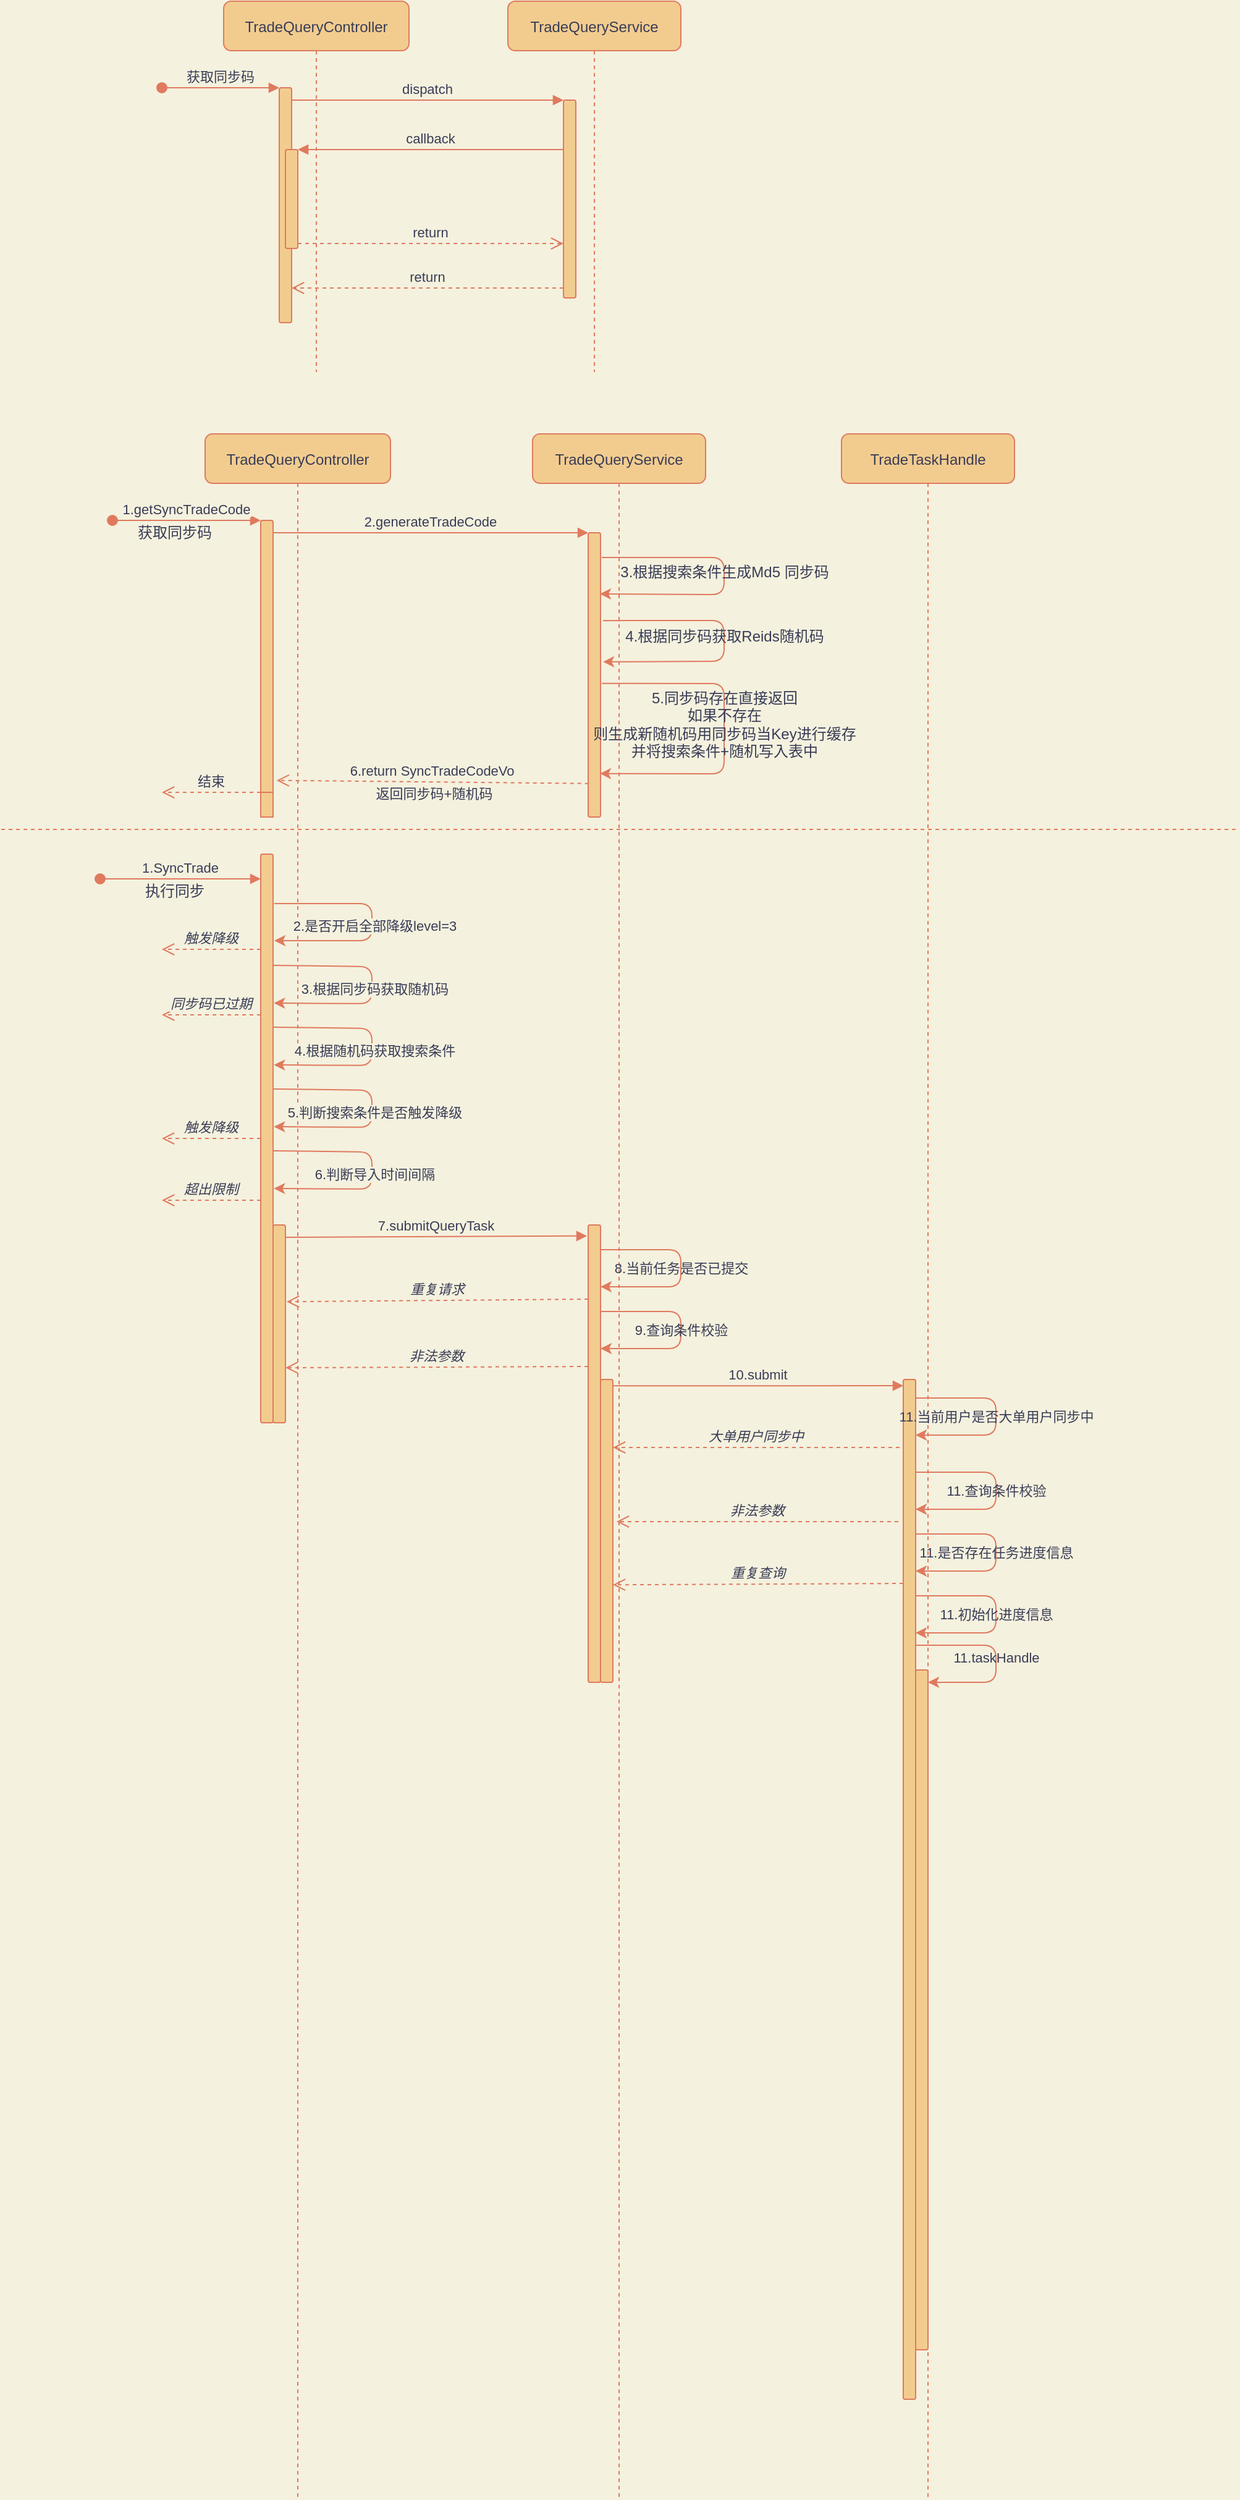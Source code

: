 <mxfile version="14.9.3" type="github">
  <diagram id="kgpKYQtTHZ0yAKxKKP6v" name="Page-1">
    <mxGraphModel dx="2046" dy="531" grid="1" gridSize="10" guides="1" tooltips="1" connect="1" arrows="1" fold="1" page="1" pageScale="1" pageWidth="1100" pageHeight="850" background="#F4F1DE" math="0" shadow="0">
      <root>
        <mxCell id="0" />
        <mxCell id="1" parent="0" />
        <mxCell id="3nuBFxr9cyL0pnOWT2aG-1" value="TradeQueryController" style="shape=umlLifeline;perimeter=lifelinePerimeter;container=1;collapsible=0;recursiveResize=0;shadow=0;strokeWidth=1;rounded=1;fillColor=#F2CC8F;strokeColor=#E07A5F;fontColor=#393C56;" parent="1" vertex="1">
          <mxGeometry x="70" y="80" width="150" height="300" as="geometry" />
        </mxCell>
        <mxCell id="3nuBFxr9cyL0pnOWT2aG-2" value="" style="points=[];perimeter=orthogonalPerimeter;shadow=0;strokeWidth=1;rounded=1;fillColor=#F2CC8F;strokeColor=#E07A5F;fontColor=#393C56;" parent="3nuBFxr9cyL0pnOWT2aG-1" vertex="1">
          <mxGeometry x="45" y="70" width="10" height="190" as="geometry" />
        </mxCell>
        <mxCell id="3nuBFxr9cyL0pnOWT2aG-3" value="获取同步码" style="verticalAlign=bottom;startArrow=oval;endArrow=block;startSize=8;shadow=0;strokeWidth=1;labelBackgroundColor=#F4F1DE;strokeColor=#E07A5F;fontColor=#393C56;" parent="3nuBFxr9cyL0pnOWT2aG-1" target="3nuBFxr9cyL0pnOWT2aG-2" edge="1">
          <mxGeometry relative="1" as="geometry">
            <mxPoint x="-50" y="70" as="sourcePoint" />
          </mxGeometry>
        </mxCell>
        <mxCell id="3nuBFxr9cyL0pnOWT2aG-4" value="" style="points=[];perimeter=orthogonalPerimeter;shadow=0;strokeWidth=1;rounded=1;fillColor=#F2CC8F;strokeColor=#E07A5F;fontColor=#393C56;" parent="3nuBFxr9cyL0pnOWT2aG-1" vertex="1">
          <mxGeometry x="50" y="120" width="10" height="80" as="geometry" />
        </mxCell>
        <mxCell id="3nuBFxr9cyL0pnOWT2aG-5" value="TradeQueryService" style="shape=umlLifeline;perimeter=lifelinePerimeter;container=1;collapsible=0;recursiveResize=0;shadow=0;strokeWidth=1;rounded=1;fillColor=#F2CC8F;strokeColor=#E07A5F;fontColor=#393C56;" parent="1" vertex="1">
          <mxGeometry x="300" y="80" width="140" height="300" as="geometry" />
        </mxCell>
        <mxCell id="3nuBFxr9cyL0pnOWT2aG-6" value="" style="points=[];perimeter=orthogonalPerimeter;shadow=0;strokeWidth=1;rounded=1;fillColor=#F2CC8F;strokeColor=#E07A5F;fontColor=#393C56;" parent="3nuBFxr9cyL0pnOWT2aG-5" vertex="1">
          <mxGeometry x="45" y="80" width="10" height="160" as="geometry" />
        </mxCell>
        <mxCell id="3nuBFxr9cyL0pnOWT2aG-7" value="return" style="verticalAlign=bottom;endArrow=open;dashed=1;endSize=8;exitX=0;exitY=0.95;shadow=0;strokeWidth=1;labelBackgroundColor=#F4F1DE;strokeColor=#E07A5F;fontColor=#393C56;" parent="1" source="3nuBFxr9cyL0pnOWT2aG-6" target="3nuBFxr9cyL0pnOWT2aG-2" edge="1">
          <mxGeometry relative="1" as="geometry">
            <mxPoint x="275" y="236" as="targetPoint" />
          </mxGeometry>
        </mxCell>
        <mxCell id="3nuBFxr9cyL0pnOWT2aG-8" value="dispatch" style="verticalAlign=bottom;endArrow=block;entryX=0;entryY=0;shadow=0;strokeWidth=1;labelBackgroundColor=#F4F1DE;strokeColor=#E07A5F;fontColor=#393C56;" parent="1" source="3nuBFxr9cyL0pnOWT2aG-2" target="3nuBFxr9cyL0pnOWT2aG-6" edge="1">
          <mxGeometry relative="1" as="geometry">
            <mxPoint x="275" y="160" as="sourcePoint" />
          </mxGeometry>
        </mxCell>
        <mxCell id="3nuBFxr9cyL0pnOWT2aG-9" value="callback" style="verticalAlign=bottom;endArrow=block;entryX=1;entryY=0;shadow=0;strokeWidth=1;labelBackgroundColor=#F4F1DE;strokeColor=#E07A5F;fontColor=#393C56;" parent="1" source="3nuBFxr9cyL0pnOWT2aG-6" target="3nuBFxr9cyL0pnOWT2aG-4" edge="1">
          <mxGeometry relative="1" as="geometry">
            <mxPoint x="240" y="200" as="sourcePoint" />
          </mxGeometry>
        </mxCell>
        <mxCell id="3nuBFxr9cyL0pnOWT2aG-10" value="return" style="verticalAlign=bottom;endArrow=open;dashed=1;endSize=8;exitX=1;exitY=0.95;shadow=0;strokeWidth=1;labelBackgroundColor=#F4F1DE;strokeColor=#E07A5F;fontColor=#393C56;" parent="1" source="3nuBFxr9cyL0pnOWT2aG-4" target="3nuBFxr9cyL0pnOWT2aG-6" edge="1">
          <mxGeometry relative="1" as="geometry">
            <mxPoint x="240" y="257" as="targetPoint" />
          </mxGeometry>
        </mxCell>
        <mxCell id="RdxSyApWsiTOnNlZj5HY-6" value="TradeQueryController" style="shape=umlLifeline;perimeter=lifelinePerimeter;container=1;collapsible=0;recursiveResize=0;shadow=0;strokeWidth=1;rounded=1;fillColor=#F2CC8F;strokeColor=#E07A5F;fontColor=#393C56;" vertex="1" parent="1">
          <mxGeometry x="55" y="430" width="150" height="1670" as="geometry" />
        </mxCell>
        <mxCell id="RdxSyApWsiTOnNlZj5HY-7" value="" style="points=[];perimeter=orthogonalPerimeter;shadow=0;strokeWidth=1;rounded=1;fillColor=#F2CC8F;strokeColor=#E07A5F;fontColor=#393C56;" vertex="1" parent="RdxSyApWsiTOnNlZj5HY-6">
          <mxGeometry x="45" y="70" width="10" height="235" as="geometry" />
        </mxCell>
        <mxCell id="RdxSyApWsiTOnNlZj5HY-8" value="1.getSyncTradeCode" style="verticalAlign=bottom;startArrow=oval;endArrow=block;startSize=8;shadow=0;strokeWidth=1;labelBackgroundColor=#F4F1DE;strokeColor=#E07A5F;fontColor=#393C56;" edge="1" parent="RdxSyApWsiTOnNlZj5HY-6" target="RdxSyApWsiTOnNlZj5HY-7">
          <mxGeometry relative="1" as="geometry">
            <mxPoint x="-75" y="70" as="sourcePoint" />
          </mxGeometry>
        </mxCell>
        <mxCell id="RdxSyApWsiTOnNlZj5HY-10" value="TradeQueryService" style="shape=umlLifeline;perimeter=lifelinePerimeter;container=1;collapsible=0;recursiveResize=0;shadow=0;strokeWidth=1;rounded=1;fillColor=#F2CC8F;strokeColor=#E07A5F;fontColor=#393C56;" vertex="1" parent="1">
          <mxGeometry x="320" y="430" width="140" height="1670" as="geometry" />
        </mxCell>
        <mxCell id="RdxSyApWsiTOnNlZj5HY-11" value="" style="points=[];perimeter=orthogonalPerimeter;shadow=0;strokeWidth=1;rounded=1;fillColor=#F2CC8F;strokeColor=#E07A5F;fontColor=#393C56;" vertex="1" parent="RdxSyApWsiTOnNlZj5HY-10">
          <mxGeometry x="45" y="80" width="10" height="230" as="geometry" />
        </mxCell>
        <mxCell id="RdxSyApWsiTOnNlZj5HY-32" value="" style="endArrow=classic;html=1;entryX=0.95;entryY=0.215;entryDx=0;entryDy=0;entryPerimeter=0;labelBackgroundColor=#F4F1DE;strokeColor=#E07A5F;fontColor=#393C56;" edge="1" parent="RdxSyApWsiTOnNlZj5HY-10" target="RdxSyApWsiTOnNlZj5HY-11">
          <mxGeometry width="50" height="50" relative="1" as="geometry">
            <mxPoint x="56" y="100" as="sourcePoint" />
            <mxPoint x="105" y="100" as="targetPoint" />
            <Array as="points">
              <mxPoint x="155" y="100" />
              <mxPoint x="155" y="130" />
            </Array>
          </mxGeometry>
        </mxCell>
        <mxCell id="RdxSyApWsiTOnNlZj5HY-33" value="&lt;span style=&quot;font-size: 12px&quot;&gt;3.根据搜索条件生成Md5 同步码&lt;/span&gt;&lt;br style=&quot;padding: 0px ; margin: 0px ; font-size: 12px&quot;&gt;" style="edgeLabel;html=1;align=center;verticalAlign=middle;resizable=0;points=[];rounded=1;labelBackgroundColor=none;fontColor=#393C56;" vertex="1" connectable="0" parent="RdxSyApWsiTOnNlZj5HY-32">
          <mxGeometry x="-0.033" relative="1" as="geometry">
            <mxPoint as="offset" />
          </mxGeometry>
        </mxCell>
        <mxCell id="RdxSyApWsiTOnNlZj5HY-39" value="" style="endArrow=classic;html=1;labelBackgroundColor=#F4F1DE;strokeColor=#E07A5F;fontColor=#393C56;entryX=1.2;entryY=0.454;entryDx=0;entryDy=0;entryPerimeter=0;exitX=1.2;exitY=0.309;exitDx=0;exitDy=0;exitPerimeter=0;" edge="1" parent="RdxSyApWsiTOnNlZj5HY-10" source="RdxSyApWsiTOnNlZj5HY-11" target="RdxSyApWsiTOnNlZj5HY-11">
          <mxGeometry width="50" height="50" relative="1" as="geometry">
            <mxPoint x="55" y="140.32" as="sourcePoint" />
            <mxPoint x="55" y="210" as="targetPoint" />
            <Array as="points">
              <mxPoint x="155" y="151" />
              <mxPoint x="155" y="184" />
            </Array>
          </mxGeometry>
        </mxCell>
        <mxCell id="RdxSyApWsiTOnNlZj5HY-40" value="&lt;span style=&quot;font-size: 12px&quot;&gt;4.根据同步码获取Reids随机码&lt;/span&gt;" style="edgeLabel;html=1;align=center;verticalAlign=middle;resizable=0;points=[];rounded=1;labelBackgroundColor=none;fontColor=#393C56;" vertex="1" connectable="0" parent="RdxSyApWsiTOnNlZj5HY-39">
          <mxGeometry x="-0.033" relative="1" as="geometry">
            <mxPoint as="offset" />
          </mxGeometry>
        </mxCell>
        <mxCell id="RdxSyApWsiTOnNlZj5HY-41" value="" style="endArrow=classic;html=1;labelBackgroundColor=#F4F1DE;strokeColor=#E07A5F;fontColor=#393C56;entryX=0.95;entryY=0.847;entryDx=0;entryDy=0;entryPerimeter=0;exitX=1.117;exitY=0.53;exitDx=0;exitDy=0;exitPerimeter=0;" edge="1" parent="RdxSyApWsiTOnNlZj5HY-10" source="RdxSyApWsiTOnNlZj5HY-11" target="RdxSyApWsiTOnNlZj5HY-11">
          <mxGeometry width="50" height="50" relative="1" as="geometry">
            <mxPoint x="55" y="210" as="sourcePoint" />
            <mxPoint x="53.67" y="241.25" as="targetPoint" />
            <Array as="points">
              <mxPoint x="155" y="202" />
              <mxPoint x="155" y="275" />
            </Array>
          </mxGeometry>
        </mxCell>
        <mxCell id="RdxSyApWsiTOnNlZj5HY-42" value="&lt;span style=&quot;font-size: 12px&quot;&gt;5.同步码存在直接返回&lt;br&gt;如果不存在&lt;br&gt;则生成新随机码用同步码当Key进行缓存&lt;br&gt;并将搜索条件+随机写入表中&lt;br&gt;&lt;/span&gt;" style="edgeLabel;html=1;align=center;verticalAlign=middle;resizable=0;points=[];rounded=1;labelBackgroundColor=none;fontColor=#393C56;" vertex="1" connectable="0" parent="RdxSyApWsiTOnNlZj5HY-41">
          <mxGeometry x="-0.033" relative="1" as="geometry">
            <mxPoint as="offset" />
          </mxGeometry>
        </mxCell>
        <mxCell id="RdxSyApWsiTOnNlZj5HY-13" value="2.generateTradeCode" style="verticalAlign=bottom;endArrow=block;entryX=0;entryY=0;shadow=0;strokeWidth=1;labelBackgroundColor=#F4F1DE;strokeColor=#E07A5F;fontColor=#393C56;" edge="1" parent="1" source="RdxSyApWsiTOnNlZj5HY-7" target="RdxSyApWsiTOnNlZj5HY-11">
          <mxGeometry relative="1" as="geometry">
            <mxPoint x="260" y="510" as="sourcePoint" />
            <mxPoint as="offset" />
          </mxGeometry>
        </mxCell>
        <mxCell id="RdxSyApWsiTOnNlZj5HY-16" value="获取同步码" style="text;html=1;align=center;verticalAlign=middle;resizable=0;points=[];autosize=1;strokeColor=none;rounded=1;fontColor=#393C56;" vertex="1" parent="1">
          <mxGeometry x="-10" y="500" width="80" height="20" as="geometry" />
        </mxCell>
        <mxCell id="RdxSyApWsiTOnNlZj5HY-21" value="6.return SyncTradeCodeVo" style="verticalAlign=bottom;endArrow=open;dashed=1;endSize=8;exitX=0.033;exitY=0.882;shadow=0;strokeWidth=1;exitDx=0;exitDy=0;exitPerimeter=0;labelBackgroundColor=#F4F1DE;strokeColor=#E07A5F;fontColor=#393C56;entryX=1.283;entryY=0.895;entryDx=0;entryDy=0;entryPerimeter=0;" edge="1" parent="1" source="RdxSyApWsiTOnNlZj5HY-11" target="RdxSyApWsiTOnNlZj5HY-7">
          <mxGeometry relative="1" as="geometry">
            <mxPoint x="105" y="651" as="targetPoint" />
            <mxPoint x="355" y="322.0" as="sourcePoint" />
          </mxGeometry>
        </mxCell>
        <mxCell id="RdxSyApWsiTOnNlZj5HY-22" value="返回同步码+随机码" style="edgeLabel;html=1;align=center;verticalAlign=middle;resizable=0;points=[];rounded=1;labelBackgroundColor=#F4F1DE;fontColor=#393C56;" vertex="1" connectable="0" parent="RdxSyApWsiTOnNlZj5HY-21">
          <mxGeometry x="0.132" y="1" relative="1" as="geometry">
            <mxPoint x="17" y="8" as="offset" />
          </mxGeometry>
        </mxCell>
        <mxCell id="RdxSyApWsiTOnNlZj5HY-23" value="" style="endArrow=none;dashed=1;html=1;labelBackgroundColor=#F4F1DE;strokeColor=#E07A5F;fontColor=#393C56;" edge="1" parent="1">
          <mxGeometry width="50" height="50" relative="1" as="geometry">
            <mxPoint x="-110" y="750" as="sourcePoint" />
            <mxPoint x="890" y="750" as="targetPoint" />
          </mxGeometry>
        </mxCell>
        <mxCell id="RdxSyApWsiTOnNlZj5HY-24" value="" style="points=[];perimeter=orthogonalPerimeter;shadow=0;strokeWidth=1;rounded=1;fillColor=#F2CC8F;strokeColor=#E07A5F;fontColor=#393C56;arcSize=0;" vertex="1" parent="1">
          <mxGeometry x="100" y="720" width="10" height="20" as="geometry" />
        </mxCell>
        <mxCell id="RdxSyApWsiTOnNlZj5HY-28" value="1.SyncTrade" style="verticalAlign=bottom;startArrow=oval;endArrow=block;startSize=8;shadow=0;strokeWidth=1;labelBackgroundColor=#F4F1DE;strokeColor=#E07A5F;fontColor=#393C56;" edge="1" parent="1">
          <mxGeometry relative="1" as="geometry">
            <mxPoint x="-30" y="790" as="sourcePoint" />
            <mxPoint x="100" y="790" as="targetPoint" />
          </mxGeometry>
        </mxCell>
        <mxCell id="RdxSyApWsiTOnNlZj5HY-29" value="执行同步" style="text;html=1;align=center;verticalAlign=middle;resizable=0;points=[];autosize=1;strokeColor=none;rounded=1;fontColor=#393C56;" vertex="1" parent="1">
          <mxGeometry y="790" width="60" height="20" as="geometry" />
        </mxCell>
        <mxCell id="RdxSyApWsiTOnNlZj5HY-35" value="" style="endArrow=classic;html=1;labelBackgroundColor=#F4F1DE;strokeColor=#E07A5F;fontColor=#393C56;" edge="1" parent="1">
          <mxGeometry width="50" height="50" relative="1" as="geometry">
            <mxPoint x="111" y="810" as="sourcePoint" />
            <mxPoint x="111" y="840" as="targetPoint" />
            <Array as="points">
              <mxPoint x="190" y="810" />
              <mxPoint x="190" y="840" />
            </Array>
          </mxGeometry>
        </mxCell>
        <mxCell id="RdxSyApWsiTOnNlZj5HY-36" value="2.是否开启全部降级level=3" style="edgeLabel;html=1;align=center;verticalAlign=middle;resizable=0;points=[];rounded=1;labelBackgroundColor=#F4F1DE;fontColor=#393C56;" vertex="1" connectable="0" parent="RdxSyApWsiTOnNlZj5HY-35">
          <mxGeometry x="-0.129" y="2" relative="1" as="geometry">
            <mxPoint y="15" as="offset" />
          </mxGeometry>
        </mxCell>
        <mxCell id="RdxSyApWsiTOnNlZj5HY-37" value="" style="endArrow=classic;html=1;exitX=1.033;exitY=0.065;exitDx=0;exitDy=0;exitPerimeter=0;labelBackgroundColor=#F4F1DE;strokeColor=#E07A5F;fontColor=#393C56;" edge="1" parent="1">
          <mxGeometry width="50" height="50" relative="1" as="geometry">
            <mxPoint x="110.0" y="860" as="sourcePoint" />
            <mxPoint x="110.67" y="890.5" as="targetPoint" />
            <Array as="points">
              <mxPoint x="190" y="861" />
              <mxPoint x="190" y="891" />
            </Array>
          </mxGeometry>
        </mxCell>
        <mxCell id="RdxSyApWsiTOnNlZj5HY-38" value="3.根据同步码获取随机码" style="edgeLabel;html=1;align=center;verticalAlign=middle;resizable=0;points=[];rounded=1;labelBackgroundColor=#F4F1DE;fontColor=#393C56;" vertex="1" connectable="0" parent="RdxSyApWsiTOnNlZj5HY-37">
          <mxGeometry x="-0.129" y="2" relative="1" as="geometry">
            <mxPoint y="15" as="offset" />
          </mxGeometry>
        </mxCell>
        <mxCell id="RdxSyApWsiTOnNlZj5HY-44" value="" style="endArrow=classic;html=1;exitX=1.033;exitY=0.065;exitDx=0;exitDy=0;exitPerimeter=0;labelBackgroundColor=#F4F1DE;strokeColor=#E07A5F;fontColor=#393C56;" edge="1" parent="1">
          <mxGeometry width="50" height="50" relative="1" as="geometry">
            <mxPoint x="110.0" y="910" as="sourcePoint" />
            <mxPoint x="110.67" y="940.5" as="targetPoint" />
            <Array as="points">
              <mxPoint x="190" y="911" />
              <mxPoint x="190" y="941" />
            </Array>
          </mxGeometry>
        </mxCell>
        <mxCell id="RdxSyApWsiTOnNlZj5HY-45" value="4.根据随机码获取搜索条件" style="edgeLabel;html=1;align=center;verticalAlign=middle;resizable=0;points=[];rounded=1;labelBackgroundColor=#F4F1DE;fontColor=#393C56;" vertex="1" connectable="0" parent="RdxSyApWsiTOnNlZj5HY-44">
          <mxGeometry x="-0.129" y="2" relative="1" as="geometry">
            <mxPoint y="15" as="offset" />
          </mxGeometry>
        </mxCell>
        <mxCell id="RdxSyApWsiTOnNlZj5HY-47" value="" style="endArrow=classic;html=1;exitX=1.033;exitY=0.065;exitDx=0;exitDy=0;exitPerimeter=0;labelBackgroundColor=#F4F1DE;strokeColor=#E07A5F;fontColor=#393C56;" edge="1" parent="1">
          <mxGeometry width="50" height="50" relative="1" as="geometry">
            <mxPoint x="110.0" y="960" as="sourcePoint" />
            <mxPoint x="110.67" y="990.5" as="targetPoint" />
            <Array as="points">
              <mxPoint x="190" y="961" />
              <mxPoint x="190" y="991" />
            </Array>
          </mxGeometry>
        </mxCell>
        <mxCell id="RdxSyApWsiTOnNlZj5HY-48" value="5.判断搜索条件是否触发降级" style="edgeLabel;html=1;align=center;verticalAlign=middle;resizable=0;points=[];rounded=1;labelBackgroundColor=#F4F1DE;fontColor=#393C56;" vertex="1" connectable="0" parent="RdxSyApWsiTOnNlZj5HY-47">
          <mxGeometry x="-0.129" y="2" relative="1" as="geometry">
            <mxPoint y="15" as="offset" />
          </mxGeometry>
        </mxCell>
        <mxCell id="RdxSyApWsiTOnNlZj5HY-49" value="触发降级" style="verticalAlign=bottom;endArrow=open;dashed=1;endSize=8;shadow=0;strokeWidth=1;labelBackgroundColor=#F4F1DE;strokeColor=#E07A5F;fontColor=#393C56;fontStyle=2" edge="1" parent="1">
          <mxGeometry relative="1" as="geometry">
            <mxPoint x="20" y="847" as="targetPoint" />
            <mxPoint x="100" y="847" as="sourcePoint" />
          </mxGeometry>
        </mxCell>
        <mxCell id="RdxSyApWsiTOnNlZj5HY-52" value="同步码已过期" style="verticalAlign=bottom;endArrow=open;dashed=1;endSize=8;shadow=0;strokeWidth=1;labelBackgroundColor=#F4F1DE;strokeColor=#E07A5F;fontColor=#393C56;fontStyle=2" edge="1" parent="1">
          <mxGeometry relative="1" as="geometry">
            <mxPoint x="20" y="900" as="targetPoint" />
            <mxPoint x="100" y="900" as="sourcePoint" />
          </mxGeometry>
        </mxCell>
        <mxCell id="RdxSyApWsiTOnNlZj5HY-53" value="结束" style="verticalAlign=bottom;endArrow=open;dashed=1;endSize=8;shadow=0;strokeWidth=1;labelBackgroundColor=#F4F1DE;strokeColor=#E07A5F;fontColor=#393C56;" edge="1" parent="1">
          <mxGeometry relative="1" as="geometry">
            <mxPoint x="20" y="720" as="targetPoint" />
            <mxPoint x="100" y="720" as="sourcePoint" />
          </mxGeometry>
        </mxCell>
        <mxCell id="RdxSyApWsiTOnNlZj5HY-54" value="触发降级" style="verticalAlign=bottom;endArrow=open;dashed=1;endSize=8;shadow=0;strokeWidth=1;labelBackgroundColor=#F4F1DE;strokeColor=#E07A5F;fontColor=#393C56;fontStyle=2" edge="1" parent="1">
          <mxGeometry relative="1" as="geometry">
            <mxPoint x="20" y="1000" as="targetPoint" />
            <mxPoint x="100" y="1000" as="sourcePoint" />
          </mxGeometry>
        </mxCell>
        <mxCell id="RdxSyApWsiTOnNlZj5HY-55" value="" style="endArrow=classic;html=1;exitX=1.033;exitY=0.065;exitDx=0;exitDy=0;exitPerimeter=0;labelBackgroundColor=#F4F1DE;strokeColor=#E07A5F;fontColor=#393C56;" edge="1" parent="1">
          <mxGeometry width="50" height="50" relative="1" as="geometry">
            <mxPoint x="110.0" y="1010" as="sourcePoint" />
            <mxPoint x="110.67" y="1040.5" as="targetPoint" />
            <Array as="points">
              <mxPoint x="190" y="1011" />
              <mxPoint x="190" y="1041" />
            </Array>
          </mxGeometry>
        </mxCell>
        <mxCell id="RdxSyApWsiTOnNlZj5HY-56" value="6.判断导入时间间隔" style="edgeLabel;html=1;align=center;verticalAlign=middle;resizable=0;points=[];rounded=1;labelBackgroundColor=#F4F1DE;fontColor=#393C56;" vertex="1" connectable="0" parent="RdxSyApWsiTOnNlZj5HY-55">
          <mxGeometry x="-0.129" y="2" relative="1" as="geometry">
            <mxPoint y="15" as="offset" />
          </mxGeometry>
        </mxCell>
        <mxCell id="RdxSyApWsiTOnNlZj5HY-57" value="超出限制" style="verticalAlign=bottom;endArrow=open;dashed=1;endSize=8;shadow=0;strokeWidth=1;labelBackgroundColor=#F4F1DE;strokeColor=#E07A5F;fontColor=#393C56;fontStyle=2" edge="1" parent="1">
          <mxGeometry relative="1" as="geometry">
            <mxPoint x="20" y="1050" as="targetPoint" />
            <mxPoint x="100" y="1050" as="sourcePoint" />
          </mxGeometry>
        </mxCell>
        <mxCell id="RdxSyApWsiTOnNlZj5HY-66" value="" style="points=[];perimeter=orthogonalPerimeter;shadow=0;strokeWidth=1;rounded=1;fillColor=#F2CC8F;strokeColor=#E07A5F;fontColor=#393C56;" vertex="1" parent="1">
          <mxGeometry x="110" y="1070" width="10" height="160" as="geometry" />
        </mxCell>
        <mxCell id="RdxSyApWsiTOnNlZj5HY-68" value="" style="points=[];perimeter=orthogonalPerimeter;shadow=0;strokeWidth=1;rounded=1;fillColor=#F2CC8F;strokeColor=#E07A5F;fontColor=#393C56;" vertex="1" parent="1">
          <mxGeometry x="365" y="1070" width="10" height="370" as="geometry" />
        </mxCell>
        <mxCell id="RdxSyApWsiTOnNlZj5HY-72" value="7.submitQueryTask" style="verticalAlign=bottom;endArrow=block;shadow=0;strokeWidth=1;labelBackgroundColor=#F4F1DE;strokeColor=#E07A5F;fontColor=#393C56;entryX=-0.1;entryY=0.024;entryDx=0;entryDy=0;entryPerimeter=0;" edge="1" parent="1" target="RdxSyApWsiTOnNlZj5HY-68">
          <mxGeometry relative="1" as="geometry">
            <mxPoint x="120" y="1080" as="sourcePoint" />
            <mxPoint x="360" y="1076" as="targetPoint" />
            <mxPoint as="offset" />
          </mxGeometry>
        </mxCell>
        <mxCell id="RdxSyApWsiTOnNlZj5HY-82" value="TradeTaskHandle" style="shape=umlLifeline;perimeter=lifelinePerimeter;container=1;collapsible=0;recursiveResize=0;shadow=0;strokeWidth=1;rounded=1;fillColor=#F2CC8F;strokeColor=#E07A5F;fontColor=#393C56;" vertex="1" parent="1">
          <mxGeometry x="570" y="430" width="140" height="1670" as="geometry" />
        </mxCell>
        <mxCell id="RdxSyApWsiTOnNlZj5HY-90" value="8.当前任务是否已提交" style="endArrow=classic;html=1;fontColor=#393C56;strokeColor=#E07A5F;fillColor=#F2CC8F;elbow=vertical;labelBackgroundColor=none;" edge="1" parent="1">
          <mxGeometry width="50" height="50" relative="1" as="geometry">
            <mxPoint x="375" y="1090" as="sourcePoint" />
            <mxPoint x="375" y="1120" as="targetPoint" />
            <Array as="points">
              <mxPoint x="440" y="1090" />
              <mxPoint x="440" y="1120" />
            </Array>
          </mxGeometry>
        </mxCell>
        <mxCell id="RdxSyApWsiTOnNlZj5HY-91" value="重复请求" style="verticalAlign=bottom;endArrow=open;dashed=1;endSize=8;shadow=0;strokeWidth=1;labelBackgroundColor=#F4F1DE;strokeColor=#E07A5F;fontColor=#393C56;fontStyle=2;entryX=1.1;entryY=0.388;entryDx=0;entryDy=0;entryPerimeter=0;" edge="1" parent="1" target="RdxSyApWsiTOnNlZj5HY-66">
          <mxGeometry relative="1" as="geometry">
            <mxPoint x="120" y="1131" as="targetPoint" />
            <mxPoint x="365" y="1130" as="sourcePoint" />
          </mxGeometry>
        </mxCell>
        <mxCell id="RdxSyApWsiTOnNlZj5HY-93" value="9.查询条件校验" style="endArrow=classic;html=1;fontColor=#393C56;strokeColor=#E07A5F;fillColor=#F2CC8F;elbow=vertical;labelBackgroundColor=none;" edge="1" parent="1">
          <mxGeometry width="50" height="50" relative="1" as="geometry">
            <mxPoint x="375" y="1140" as="sourcePoint" />
            <mxPoint x="375" y="1170" as="targetPoint" />
            <Array as="points">
              <mxPoint x="440" y="1140" />
              <mxPoint x="440" y="1170" />
            </Array>
          </mxGeometry>
        </mxCell>
        <mxCell id="RdxSyApWsiTOnNlZj5HY-94" value="非法参数" style="verticalAlign=bottom;endArrow=open;dashed=1;endSize=8;shadow=0;strokeWidth=1;labelBackgroundColor=#F4F1DE;strokeColor=#E07A5F;fontColor=#393C56;fontStyle=2" edge="1" parent="1">
          <mxGeometry relative="1" as="geometry">
            <mxPoint x="120" y="1185.5" as="targetPoint" />
            <mxPoint x="365" y="1184.5" as="sourcePoint" />
          </mxGeometry>
        </mxCell>
        <mxCell id="RdxSyApWsiTOnNlZj5HY-95" value="" style="points=[];perimeter=orthogonalPerimeter;shadow=0;strokeWidth=1;rounded=1;fillColor=#F2CC8F;strokeColor=#E07A5F;fontColor=#393C56;" vertex="1" parent="1">
          <mxGeometry x="375" y="1195" width="10" height="245" as="geometry" />
        </mxCell>
        <mxCell id="RdxSyApWsiTOnNlZj5HY-96" value="" style="points=[];perimeter=orthogonalPerimeter;shadow=0;strokeWidth=1;rounded=1;fillColor=#F2CC8F;strokeColor=#E07A5F;fontColor=#393C56;" vertex="1" parent="1">
          <mxGeometry x="620" y="1195" width="10" height="825" as="geometry" />
        </mxCell>
        <mxCell id="RdxSyApWsiTOnNlZj5HY-97" value="10.submit" style="verticalAlign=bottom;endArrow=block;shadow=0;strokeWidth=1;labelBackgroundColor=#F4F1DE;strokeColor=#E07A5F;fontColor=#393C56;" edge="1" parent="1">
          <mxGeometry relative="1" as="geometry">
            <mxPoint x="385" y="1200.16" as="sourcePoint" />
            <mxPoint x="620" y="1200" as="targetPoint" />
            <mxPoint as="offset" />
          </mxGeometry>
        </mxCell>
        <mxCell id="RdxSyApWsiTOnNlZj5HY-99" value="11.查询条件校验" style="endArrow=classic;html=1;fontColor=#393C56;strokeColor=#E07A5F;fillColor=#F2CC8F;elbow=vertical;labelBackgroundColor=none;" edge="1" parent="1">
          <mxGeometry width="50" height="50" relative="1" as="geometry">
            <mxPoint x="630" y="1270" as="sourcePoint" />
            <mxPoint x="630" y="1300" as="targetPoint" />
            <Array as="points">
              <mxPoint x="695" y="1270" />
              <mxPoint x="695" y="1300" />
            </Array>
          </mxGeometry>
        </mxCell>
        <mxCell id="RdxSyApWsiTOnNlZj5HY-100" value="非法参数" style="verticalAlign=bottom;endArrow=open;dashed=1;endSize=8;shadow=0;strokeWidth=1;labelBackgroundColor=#F4F1DE;strokeColor=#E07A5F;fontColor=#393C56;fontStyle=2;" edge="1" parent="1">
          <mxGeometry relative="1" as="geometry">
            <mxPoint x="388" y="1310" as="targetPoint" />
            <mxPoint x="616" y="1310" as="sourcePoint" />
          </mxGeometry>
        </mxCell>
        <mxCell id="RdxSyApWsiTOnNlZj5HY-103" value="11.当前用户是否大单用户同步中" style="endArrow=classic;html=1;fontColor=#393C56;strokeColor=#E07A5F;fillColor=#F2CC8F;elbow=vertical;labelBackgroundColor=none;" edge="1" parent="1">
          <mxGeometry width="50" height="50" relative="1" as="geometry">
            <mxPoint x="630" y="1210" as="sourcePoint" />
            <mxPoint x="630" y="1240" as="targetPoint" />
            <Array as="points">
              <mxPoint x="695" y="1210" />
              <mxPoint x="695" y="1240" />
            </Array>
          </mxGeometry>
        </mxCell>
        <mxCell id="RdxSyApWsiTOnNlZj5HY-104" value="大单用户同步中" style="verticalAlign=bottom;endArrow=open;dashed=1;endSize=8;shadow=0;strokeWidth=1;labelBackgroundColor=#F4F1DE;strokeColor=#E07A5F;fontColor=#393C56;fontStyle=2;" edge="1" parent="1">
          <mxGeometry relative="1" as="geometry">
            <mxPoint x="385" y="1250" as="targetPoint" />
            <mxPoint x="617" y="1250" as="sourcePoint" />
          </mxGeometry>
        </mxCell>
        <mxCell id="RdxSyApWsiTOnNlZj5HY-105" value="11.是否存在任务进度信息" style="endArrow=classic;html=1;fontColor=#393C56;strokeColor=#E07A5F;fillColor=#F2CC8F;elbow=vertical;labelBackgroundColor=none;" edge="1" parent="1">
          <mxGeometry width="50" height="50" relative="1" as="geometry">
            <mxPoint x="630" y="1320" as="sourcePoint" />
            <mxPoint x="630" y="1350" as="targetPoint" />
            <Array as="points">
              <mxPoint x="695" y="1320" />
              <mxPoint x="695" y="1350" />
            </Array>
          </mxGeometry>
        </mxCell>
        <mxCell id="RdxSyApWsiTOnNlZj5HY-106" value="重复查询" style="verticalAlign=bottom;endArrow=open;dashed=1;endSize=8;shadow=0;strokeWidth=1;labelBackgroundColor=#F4F1DE;strokeColor=#E07A5F;fontColor=#393C56;fontStyle=2;exitX=-0.1;exitY=0.427;exitDx=0;exitDy=0;exitPerimeter=0;entryX=0.9;entryY=0.449;entryDx=0;entryDy=0;entryPerimeter=0;" edge="1" parent="1">
          <mxGeometry relative="1" as="geometry">
            <mxPoint x="385" y="1361.125" as="targetPoint" />
            <mxPoint x="620" y="1360.005" as="sourcePoint" />
          </mxGeometry>
        </mxCell>
        <mxCell id="RdxSyApWsiTOnNlZj5HY-107" value="11.初始化进度信息" style="endArrow=classic;html=1;fontColor=#393C56;strokeColor=#E07A5F;fillColor=#F2CC8F;elbow=vertical;labelBackgroundColor=none;" edge="1" parent="1">
          <mxGeometry width="50" height="50" relative="1" as="geometry">
            <mxPoint x="630" y="1370" as="sourcePoint" />
            <mxPoint x="630" y="1400" as="targetPoint" />
            <Array as="points">
              <mxPoint x="695" y="1370" />
              <mxPoint x="695" y="1400" />
            </Array>
          </mxGeometry>
        </mxCell>
        <mxCell id="RdxSyApWsiTOnNlZj5HY-109" value="" style="points=[];perimeter=orthogonalPerimeter;shadow=0;strokeWidth=1;rounded=1;fillColor=#F2CC8F;strokeColor=#E07A5F;fontColor=#393C56;" vertex="1" parent="1">
          <mxGeometry x="630" y="1430" width="10" height="550" as="geometry" />
        </mxCell>
        <mxCell id="RdxSyApWsiTOnNlZj5HY-110" value="11.taskHandle" style="endArrow=classic;html=1;fontColor=#393C56;strokeColor=#E07A5F;fillColor=#F2CC8F;elbow=vertical;labelBackgroundColor=none;" edge="1" parent="1">
          <mxGeometry width="50" height="50" relative="1" as="geometry">
            <mxPoint x="630" y="1410" as="sourcePoint" />
            <mxPoint x="640" y="1440" as="targetPoint" />
            <Array as="points">
              <mxPoint x="695" y="1410" />
              <mxPoint x="695" y="1440" />
            </Array>
          </mxGeometry>
        </mxCell>
        <mxCell id="RdxSyApWsiTOnNlZj5HY-113" value="" style="points=[];perimeter=orthogonalPerimeter;shadow=0;strokeWidth=1;rounded=1;fillColor=#F2CC8F;strokeColor=#E07A5F;fontColor=#393C56;" vertex="1" parent="1">
          <mxGeometry x="100" y="770" width="10" height="460" as="geometry" />
        </mxCell>
      </root>
    </mxGraphModel>
  </diagram>
</mxfile>
